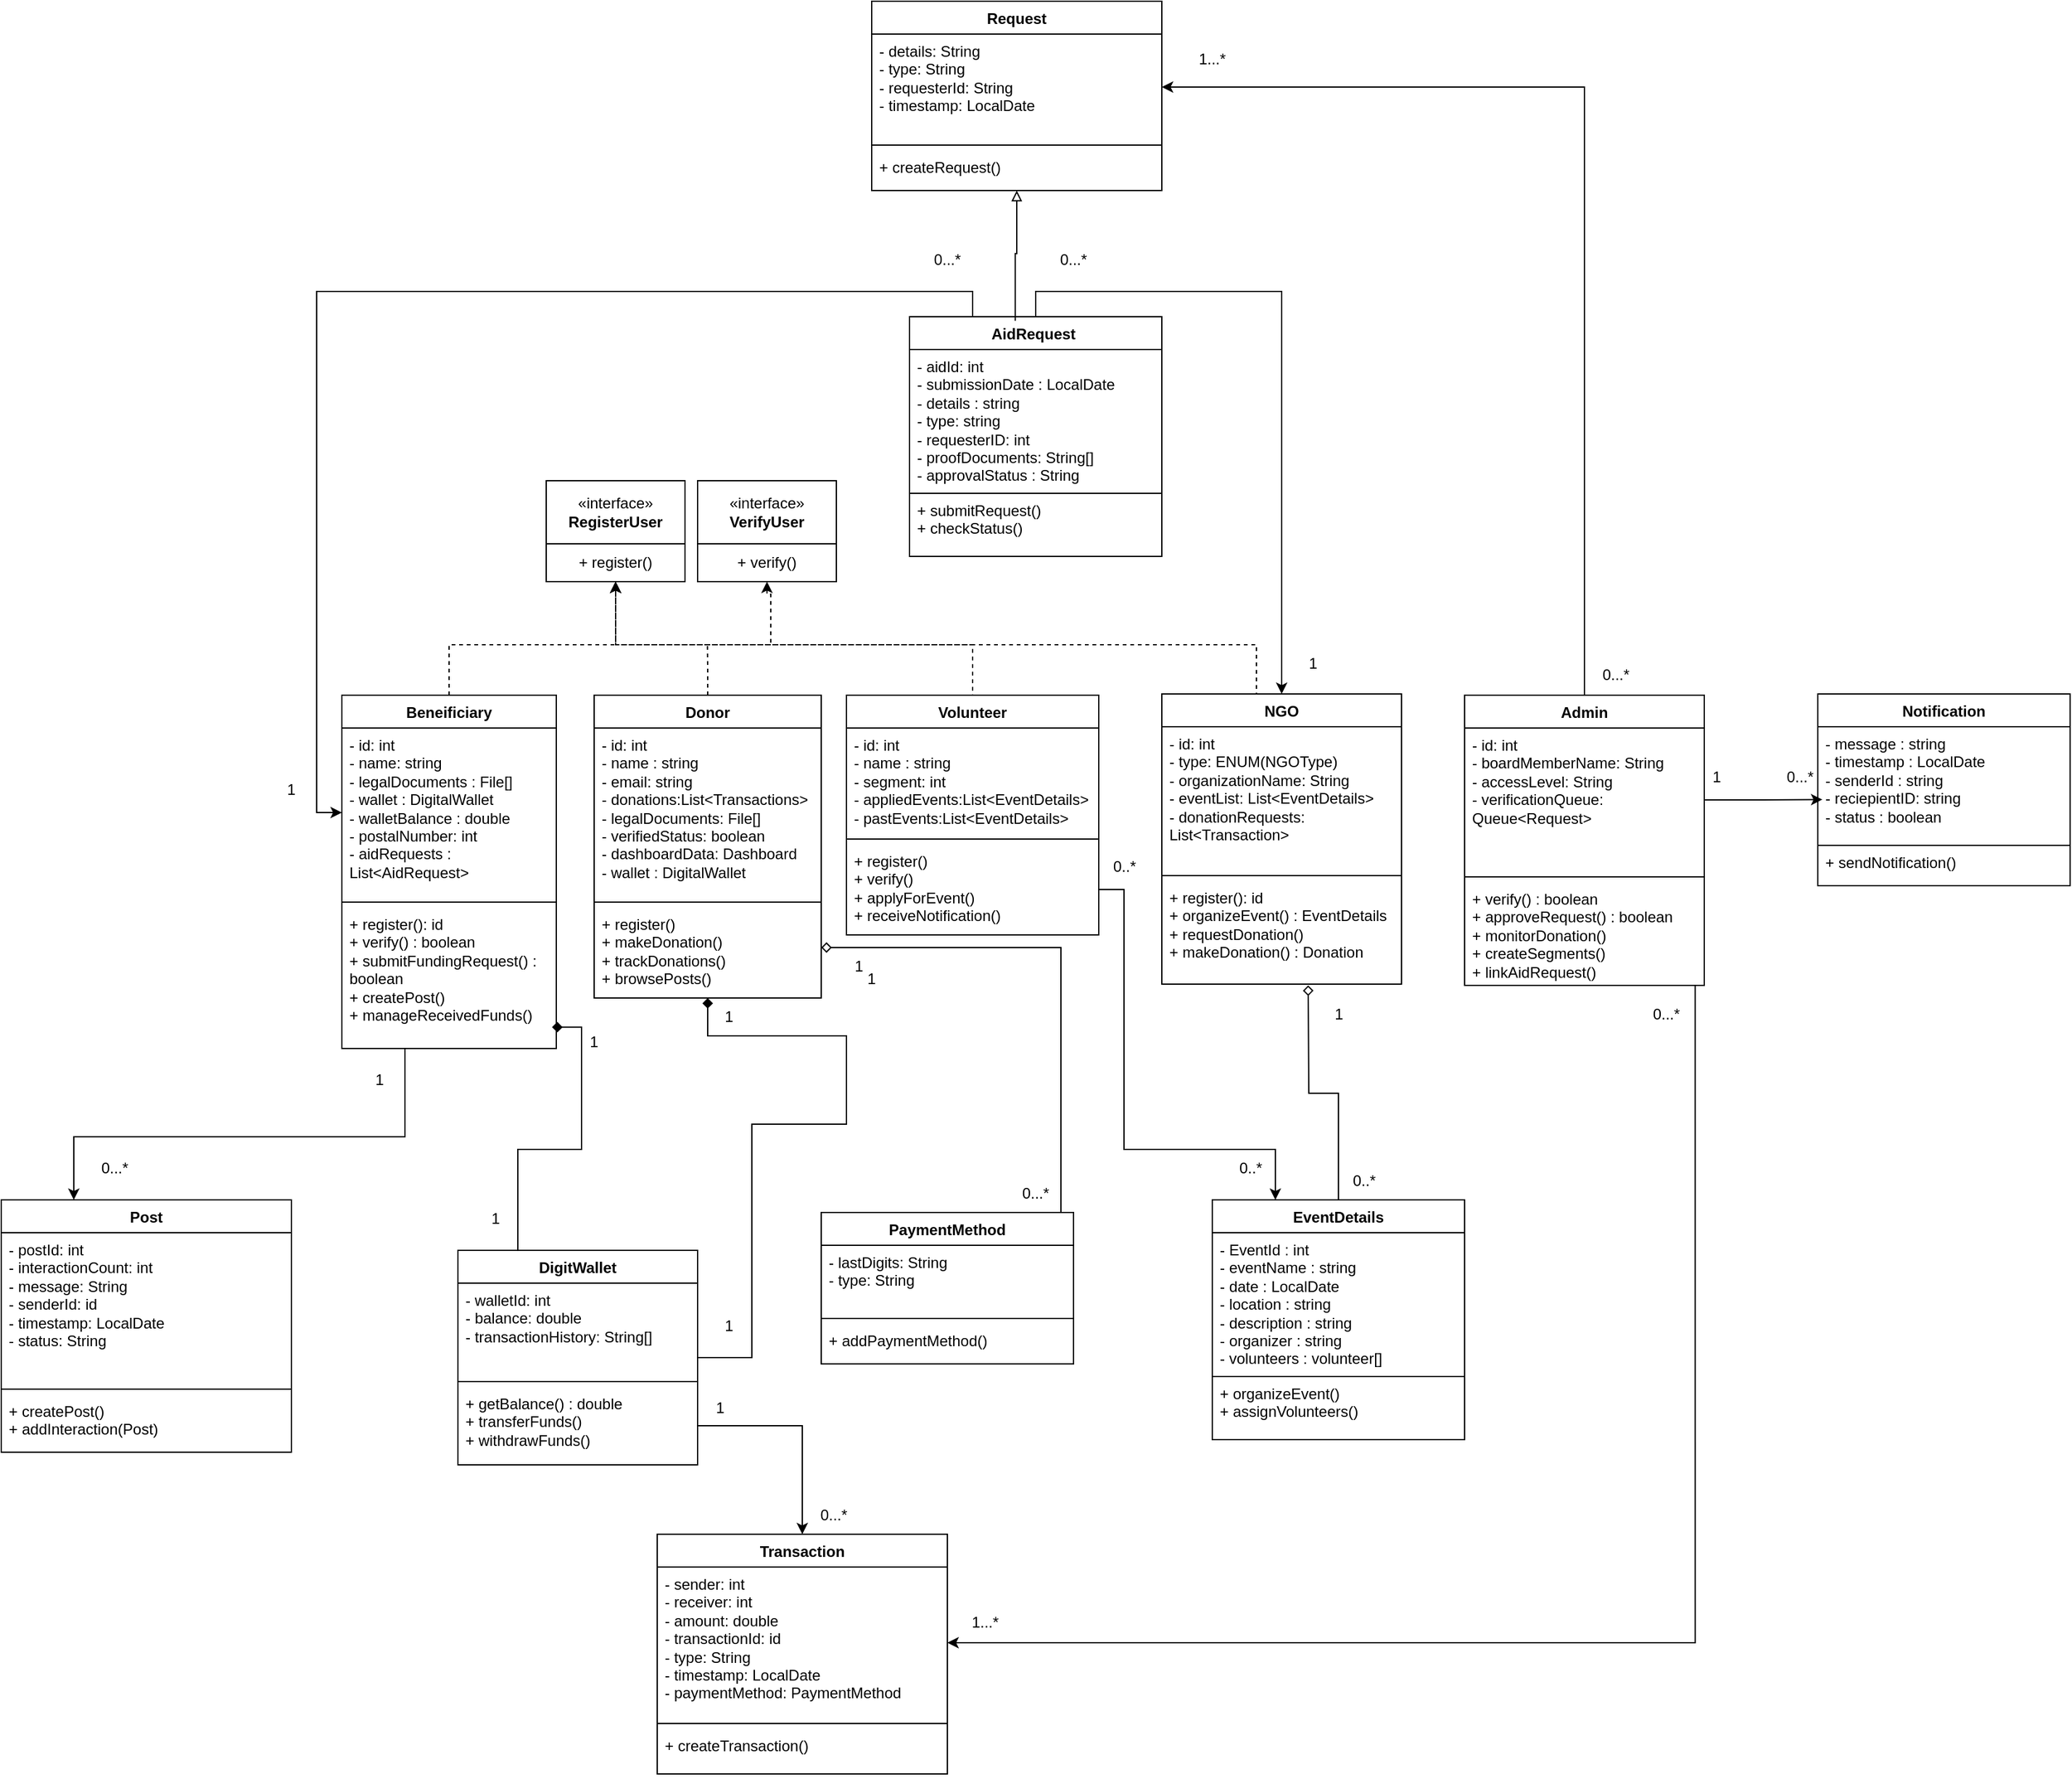<mxfile version="25.0.3">
  <diagram id="C5RBs43oDa-KdzZeNtuy" name="Page-1">
    <mxGraphModel grid="1" page="1" gridSize="10" guides="1" tooltips="1" connect="1" arrows="1" fold="1" pageScale="1" pageWidth="827" pageHeight="1169" math="0" shadow="0">
      <root>
        <mxCell id="WIyWlLk6GJQsqaUBKTNV-0" />
        <mxCell id="WIyWlLk6GJQsqaUBKTNV-1" parent="WIyWlLk6GJQsqaUBKTNV-0" />
        <mxCell id="TXzFNAjGXy4eAK1LO57z-38" style="edgeStyle=orthogonalEdgeStyle;rounded=0;orthogonalLoop=1;jettySize=auto;html=1;exitX=0.5;exitY=0;exitDx=0;exitDy=0;dashed=1;endArrow=none;endFill=0;" edge="1" parent="WIyWlLk6GJQsqaUBKTNV-1" source="TXzFNAjGXy4eAK1LO57z-0">
          <mxGeometry relative="1" as="geometry">
            <mxPoint x="-400.222" y="-120.0" as="targetPoint" />
          </mxGeometry>
        </mxCell>
        <mxCell id="TXzFNAjGXy4eAK1LO57z-47" style="edgeStyle=orthogonalEdgeStyle;rounded=0;orthogonalLoop=1;jettySize=auto;html=1;endArrow=none;endFill=0;strokeWidth=1;startArrow=diamond;startFill=0;entryX=0.5;entryY=0;entryDx=0;entryDy=0;" edge="1" parent="WIyWlLk6GJQsqaUBKTNV-1" source="TXzFNAjGXy4eAK1LO57z-0" target="WiIJr67N6-ifoBj_cSNw-29">
          <mxGeometry relative="1" as="geometry">
            <Array as="points">
              <mxPoint x="-120" y="120" />
              <mxPoint x="-120" y="330" />
            </Array>
          </mxGeometry>
        </mxCell>
        <mxCell id="TXzFNAjGXy4eAK1LO57z-0" value="Donor" style="swimlane;fontStyle=1;align=center;verticalAlign=top;childLayout=stackLayout;horizontal=1;startSize=26;horizontalStack=0;resizeParent=1;resizeParentMax=0;resizeLast=0;collapsible=1;marginBottom=0;whiteSpace=wrap;html=1;" vertex="1" parent="WIyWlLk6GJQsqaUBKTNV-1">
          <mxGeometry x="-490" y="-80" width="180" height="240" as="geometry">
            <mxRectangle x="40" y="120" width="70" height="30" as="alternateBounds" />
          </mxGeometry>
        </mxCell>
        <mxCell id="TXzFNAjGXy4eAK1LO57z-1" value="- id: int&amp;nbsp;&lt;div&gt;- name : string&lt;/div&gt;&lt;div&gt;- email: string&amp;nbsp;&lt;/div&gt;&lt;div&gt;- donations:List&amp;lt;Transactions&amp;gt;&lt;/div&gt;&lt;div&gt;- legalDocuments: File[]&lt;/div&gt;&lt;div&gt;- verifiedStatus: boolean&lt;/div&gt;&lt;div&gt;- dashboardData: Dashboard&lt;/div&gt;&lt;div&gt;- wallet : DigitalWallet&lt;/div&gt;&lt;div&gt;&lt;div&gt;&lt;br&gt;&lt;/div&gt;&lt;/div&gt;" style="text;strokeColor=none;fillColor=none;align=left;verticalAlign=top;spacingLeft=4;spacingRight=4;overflow=hidden;rotatable=0;points=[[0,0.5],[1,0.5]];portConstraint=eastwest;whiteSpace=wrap;html=1;" vertex="1" parent="TXzFNAjGXy4eAK1LO57z-0">
          <mxGeometry y="26" width="180" height="134" as="geometry" />
        </mxCell>
        <mxCell id="TXzFNAjGXy4eAK1LO57z-2" value="" style="line;strokeWidth=1;fillColor=none;align=left;verticalAlign=middle;spacingTop=-1;spacingLeft=3;spacingRight=3;rotatable=0;labelPosition=right;points=[];portConstraint=eastwest;strokeColor=inherit;" vertex="1" parent="TXzFNAjGXy4eAK1LO57z-0">
          <mxGeometry y="160" width="180" height="8" as="geometry" />
        </mxCell>
        <mxCell id="TXzFNAjGXy4eAK1LO57z-3" value="+ register()&lt;div&gt;+ makeDonation()&amp;nbsp;&amp;nbsp;&lt;/div&gt;&lt;div&gt;+ trackDonations()&lt;/div&gt;&lt;div&gt;+ browsePosts()&lt;/div&gt;" style="text;strokeColor=none;fillColor=none;align=left;verticalAlign=top;spacingLeft=4;spacingRight=4;overflow=hidden;rotatable=0;points=[[0,0.5],[1,0.5]];portConstraint=eastwest;whiteSpace=wrap;html=1;" vertex="1" parent="TXzFNAjGXy4eAK1LO57z-0">
          <mxGeometry y="168" width="180" height="72" as="geometry" />
        </mxCell>
        <mxCell id="TXzFNAjGXy4eAK1LO57z-29" style="edgeStyle=orthogonalEdgeStyle;rounded=0;orthogonalLoop=1;jettySize=auto;html=1;entryX=0.5;entryY=0;entryDx=0;entryDy=0;startArrow=classic;startFill=1;endArrow=none;endFill=0;" edge="1" parent="WIyWlLk6GJQsqaUBKTNV-1" source="WiIJr67N6-ifoBj_cSNw-4" target="TXzFNAjGXy4eAK1LO57z-12">
          <mxGeometry relative="1" as="geometry">
            <Array as="points" />
          </mxGeometry>
        </mxCell>
        <mxCell id="TXzFNAjGXy4eAK1LO57z-39" style="edgeStyle=orthogonalEdgeStyle;rounded=0;orthogonalLoop=1;jettySize=auto;html=1;exitX=0.5;exitY=0;exitDx=0;exitDy=0;entryX=0.5;entryY=1;entryDx=0;entryDy=0;dashed=1;" edge="1" parent="WIyWlLk6GJQsqaUBKTNV-1" source="WiIJr67N6-ifoBj_cSNw-0" target="TXzFNAjGXy4eAK1LO57z-20">
          <mxGeometry relative="1" as="geometry">
            <Array as="points">
              <mxPoint x="-605" y="-120" />
              <mxPoint x="-473" y="-120" />
            </Array>
          </mxGeometry>
        </mxCell>
        <mxCell id="TXzFNAjGXy4eAK1LO57z-46" style="edgeStyle=orthogonalEdgeStyle;rounded=0;orthogonalLoop=1;jettySize=auto;html=1;entryX=0.25;entryY=0;entryDx=0;entryDy=0;" edge="1" parent="WIyWlLk6GJQsqaUBKTNV-1" source="WiIJr67N6-ifoBj_cSNw-0" target="WiIJr67N6-ifoBj_cSNw-25">
          <mxGeometry relative="1" as="geometry">
            <Array as="points">
              <mxPoint x="-640" y="270" />
              <mxPoint x="-902" y="270" />
            </Array>
          </mxGeometry>
        </mxCell>
        <mxCell id="WiIJr67N6-ifoBj_cSNw-0" value="Beneificiary" style="swimlane;fontStyle=1;align=center;verticalAlign=top;childLayout=stackLayout;horizontal=1;startSize=26;horizontalStack=0;resizeParent=1;resizeParentMax=0;resizeLast=0;collapsible=1;marginBottom=0;whiteSpace=wrap;html=1;" vertex="1" parent="WIyWlLk6GJQsqaUBKTNV-1">
          <mxGeometry x="-690" y="-80" width="170" height="280" as="geometry" />
        </mxCell>
        <mxCell id="WiIJr67N6-ifoBj_cSNw-1" value="- id: int&lt;div&gt;- name: string&lt;/div&gt;&lt;div&gt;- legalDocuments : File[]&lt;/div&gt;&lt;div&gt;- wallet : DigitalWallet&lt;/div&gt;&lt;div&gt;- walletBalance : double&lt;/div&gt;&lt;div&gt;- postalNumber: int&lt;/div&gt;&lt;div&gt;- aidRequests : List&amp;lt;AidRequest&amp;gt;&lt;br&gt;&lt;div&gt;&lt;br&gt;&lt;/div&gt;&lt;/div&gt;" style="text;strokeColor=none;fillColor=none;align=left;verticalAlign=top;spacingLeft=4;spacingRight=4;overflow=hidden;rotatable=0;points=[[0,0.5],[1,0.5]];portConstraint=eastwest;whiteSpace=wrap;html=1;" vertex="1" parent="WiIJr67N6-ifoBj_cSNw-0">
          <mxGeometry y="26" width="170" height="134" as="geometry" />
        </mxCell>
        <mxCell id="WiIJr67N6-ifoBj_cSNw-2" value="" style="line;strokeWidth=1;fillColor=none;align=left;verticalAlign=middle;spacingTop=-1;spacingLeft=3;spacingRight=3;rotatable=0;labelPosition=right;points=[];portConstraint=eastwest;strokeColor=inherit;" vertex="1" parent="WiIJr67N6-ifoBj_cSNw-0">
          <mxGeometry y="160" width="170" height="8" as="geometry" />
        </mxCell>
        <mxCell id="WiIJr67N6-ifoBj_cSNw-3" value="+ register(): id&lt;div&gt;+ verify() : boolean&lt;/div&gt;&lt;div&gt;+ submitFundingRequest() : boolean&amp;nbsp;&lt;/div&gt;&lt;div&gt;+ createPost()&amp;nbsp;&lt;/div&gt;&lt;div&gt;+ manageReceivedFunds()&lt;/div&gt;" style="text;strokeColor=none;fillColor=none;align=left;verticalAlign=top;spacingLeft=4;spacingRight=4;overflow=hidden;rotatable=0;points=[[0,0.5],[1,0.5]];portConstraint=eastwest;whiteSpace=wrap;html=1;" vertex="1" parent="WiIJr67N6-ifoBj_cSNw-0">
          <mxGeometry y="168" width="170" height="112" as="geometry" />
        </mxCell>
        <mxCell id="TXzFNAjGXy4eAK1LO57z-4" value="Volunteer" style="swimlane;fontStyle=1;align=center;verticalAlign=top;childLayout=stackLayout;horizontal=1;startSize=26;horizontalStack=0;resizeParent=1;resizeParentMax=0;resizeLast=0;collapsible=1;marginBottom=0;whiteSpace=wrap;html=1;" vertex="1" parent="WIyWlLk6GJQsqaUBKTNV-1">
          <mxGeometry x="-290" y="-80" width="200" height="190" as="geometry">
            <mxRectangle x="40" y="120" width="70" height="30" as="alternateBounds" />
          </mxGeometry>
        </mxCell>
        <mxCell id="TXzFNAjGXy4eAK1LO57z-5" value="- id: int&amp;nbsp;&lt;div&gt;- name : string&lt;/div&gt;&lt;div&gt;- segment: int&amp;nbsp;&lt;/div&gt;&lt;div&gt;- appliedEvents:List&amp;lt;EventDetails&amp;gt;&lt;/div&gt;&lt;div&gt;- past&lt;span style=&quot;background-color: initial;&quot;&gt;Events:List&amp;lt;EventDetails&amp;gt;&lt;/span&gt;&lt;/div&gt;&lt;div&gt;&lt;br&gt;&lt;/div&gt;&lt;div&gt;&lt;div&gt;&lt;br&gt;&lt;/div&gt;&lt;/div&gt;" style="text;strokeColor=none;fillColor=none;align=left;verticalAlign=top;spacingLeft=4;spacingRight=4;overflow=hidden;rotatable=0;points=[[0,0.5],[1,0.5]];portConstraint=eastwest;whiteSpace=wrap;html=1;" vertex="1" parent="TXzFNAjGXy4eAK1LO57z-4">
          <mxGeometry y="26" width="200" height="84" as="geometry" />
        </mxCell>
        <mxCell id="TXzFNAjGXy4eAK1LO57z-6" value="" style="line;strokeWidth=1;fillColor=none;align=left;verticalAlign=middle;spacingTop=-1;spacingLeft=3;spacingRight=3;rotatable=0;labelPosition=right;points=[];portConstraint=eastwest;strokeColor=inherit;" vertex="1" parent="TXzFNAjGXy4eAK1LO57z-4">
          <mxGeometry y="110" width="200" height="8" as="geometry" />
        </mxCell>
        <mxCell id="TXzFNAjGXy4eAK1LO57z-7" value="+ register()&amp;nbsp;&lt;div&gt;+ verify()&amp;nbsp;&lt;/div&gt;&lt;div&gt;+ applyForEvent()&amp;nbsp;&lt;/div&gt;&lt;div&gt;+ receiveNotification()&lt;br&gt;&lt;/div&gt;" style="text;strokeColor=none;fillColor=none;align=left;verticalAlign=top;spacingLeft=4;spacingRight=4;overflow=hidden;rotatable=0;points=[[0,0.5],[1,0.5]];portConstraint=eastwest;whiteSpace=wrap;html=1;" vertex="1" parent="TXzFNAjGXy4eAK1LO57z-4">
          <mxGeometry y="118" width="200" height="72" as="geometry" />
        </mxCell>
        <mxCell id="WiIJr67N6-ifoBj_cSNw-8" value="Admin" style="swimlane;fontStyle=1;align=center;verticalAlign=top;childLayout=stackLayout;horizontal=1;startSize=26;horizontalStack=0;resizeParent=1;resizeParentMax=0;resizeLast=0;collapsible=1;marginBottom=0;whiteSpace=wrap;html=1;" vertex="1" parent="WIyWlLk6GJQsqaUBKTNV-1">
          <mxGeometry x="200" y="-80" width="190" height="230" as="geometry" />
        </mxCell>
        <mxCell id="WiIJr67N6-ifoBj_cSNw-9" value="- id: int&lt;div&gt;- boardMemberName: String&lt;/div&gt;&lt;div&gt;- accessLevel: String&lt;/div&gt;&lt;div&gt;- verificationQueue: Queue&amp;lt;Request&amp;gt;&lt;/div&gt;&lt;div&gt;&lt;div&gt;&lt;br&gt;&lt;/div&gt;&lt;/div&gt;" style="text;strokeColor=none;fillColor=none;align=left;verticalAlign=top;spacingLeft=4;spacingRight=4;overflow=hidden;rotatable=0;points=[[0,0.5],[1,0.5]];portConstraint=eastwest;whiteSpace=wrap;html=1;" vertex="1" parent="WiIJr67N6-ifoBj_cSNw-8">
          <mxGeometry y="26" width="190" height="114" as="geometry" />
        </mxCell>
        <mxCell id="WiIJr67N6-ifoBj_cSNw-10" value="" style="line;strokeWidth=1;fillColor=none;align=left;verticalAlign=middle;spacingTop=-1;spacingLeft=3;spacingRight=3;rotatable=0;labelPosition=right;points=[];portConstraint=eastwest;strokeColor=inherit;" vertex="1" parent="WiIJr67N6-ifoBj_cSNw-8">
          <mxGeometry y="140" width="190" height="8" as="geometry" />
        </mxCell>
        <mxCell id="WiIJr67N6-ifoBj_cSNw-11" value="+ verify() : boolean&lt;div&gt;+ approveRequest() : boolean&lt;/div&gt;&lt;div&gt;+ monitorDonation()&lt;/div&gt;&lt;div&gt;+ createSegments()&lt;/div&gt;&lt;div&gt;+ linkAidRequest()&lt;/div&gt;" style="text;strokeColor=none;fillColor=none;align=left;verticalAlign=top;spacingLeft=4;spacingRight=4;overflow=hidden;rotatable=0;points=[[0,0.5],[1,0.5]];portConstraint=eastwest;whiteSpace=wrap;html=1;" vertex="1" parent="WiIJr67N6-ifoBj_cSNw-8">
          <mxGeometry y="148" width="190" height="82" as="geometry" />
        </mxCell>
        <mxCell id="TXzFNAjGXy4eAK1LO57z-8" value="EventDetails" style="swimlane;fontStyle=1;align=center;verticalAlign=top;childLayout=stackLayout;horizontal=1;startSize=26;horizontalStack=0;resizeParent=1;resizeParentMax=0;resizeLast=0;collapsible=1;marginBottom=0;whiteSpace=wrap;html=1;" vertex="1" parent="WIyWlLk6GJQsqaUBKTNV-1">
          <mxGeometry y="320" width="200" height="190" as="geometry">
            <mxRectangle x="40" y="120" width="70" height="30" as="alternateBounds" />
          </mxGeometry>
        </mxCell>
        <mxCell id="TXzFNAjGXy4eAK1LO57z-9" value="- EventId : int&lt;div&gt;- eventName : string&lt;/div&gt;&lt;div&gt;- date : LocalDate&lt;/div&gt;&lt;div&gt;- location : string&lt;/div&gt;&lt;div&gt;- description : string&lt;/div&gt;&lt;div&gt;- organizer : string&lt;/div&gt;&lt;div&gt;- volunteers : volunteer[]&lt;br&gt;&lt;div&gt;&lt;br&gt;&lt;/div&gt;&lt;div&gt;&lt;div&gt;&lt;br&gt;&lt;/div&gt;&lt;/div&gt;&lt;/div&gt;" style="text;strokeColor=none;fillColor=none;align=left;verticalAlign=top;spacingLeft=4;spacingRight=4;overflow=hidden;rotatable=0;points=[[0,0.5],[1,0.5]];portConstraint=eastwest;whiteSpace=wrap;html=1;" vertex="1" parent="TXzFNAjGXy4eAK1LO57z-8">
          <mxGeometry y="26" width="200" height="114" as="geometry" />
        </mxCell>
        <mxCell id="TXzFNAjGXy4eAK1LO57z-17" value="+ organizeEvent()&lt;div&gt;+ assignVolunteers()&lt;br&gt;&lt;div&gt;&lt;br&gt;&lt;/div&gt;&lt;/div&gt;" style="text;strokeColor=#000000;fillColor=none;align=left;verticalAlign=top;spacingLeft=4;spacingRight=4;overflow=hidden;rotatable=0;points=[[0,0.5],[1,0.5]];portConstraint=eastwest;whiteSpace=wrap;html=1;" vertex="1" parent="TXzFNAjGXy4eAK1LO57z-8">
          <mxGeometry y="140" width="200" height="50" as="geometry" />
        </mxCell>
        <mxCell id="TXzFNAjGXy4eAK1LO57z-26" value="" style="edgeStyle=orthogonalEdgeStyle;rounded=0;orthogonalLoop=1;jettySize=auto;html=1;endArrow=diamond;endFill=1;strokeWidth=1;" edge="1" parent="WIyWlLk6GJQsqaUBKTNV-1" source="WiIJr67N6-ifoBj_cSNw-12" target="TXzFNAjGXy4eAK1LO57z-3">
          <mxGeometry relative="1" as="geometry">
            <Array as="points">
              <mxPoint x="-365" y="260" />
              <mxPoint x="-290" y="260" />
              <mxPoint x="-290" y="190" />
              <mxPoint x="-400" y="190" />
            </Array>
          </mxGeometry>
        </mxCell>
        <mxCell id="WiIJr67N6-ifoBj_cSNw-12" value="DigitWallet" style="swimlane;fontStyle=1;align=center;verticalAlign=top;childLayout=stackLayout;horizontal=1;startSize=26;horizontalStack=0;resizeParent=1;resizeParentMax=0;resizeLast=0;collapsible=1;marginBottom=0;whiteSpace=wrap;html=1;" vertex="1" parent="WIyWlLk6GJQsqaUBKTNV-1">
          <mxGeometry x="-598" y="360" width="190" height="170" as="geometry" />
        </mxCell>
        <mxCell id="WiIJr67N6-ifoBj_cSNw-13" value="- walletId: int&lt;div&gt;- balance: double&lt;/div&gt;&lt;div&gt;- transactionHistory: String[]&lt;/div&gt;&lt;div&gt;&lt;br&gt;&lt;/div&gt;&lt;div&gt;&lt;div&gt;&lt;br&gt;&lt;/div&gt;&lt;/div&gt;" style="text;strokeColor=none;fillColor=none;align=left;verticalAlign=top;spacingLeft=4;spacingRight=4;overflow=hidden;rotatable=0;points=[[0,0.5],[1,0.5]];portConstraint=eastwest;whiteSpace=wrap;html=1;" vertex="1" parent="WiIJr67N6-ifoBj_cSNw-12">
          <mxGeometry y="26" width="190" height="74" as="geometry" />
        </mxCell>
        <mxCell id="WiIJr67N6-ifoBj_cSNw-14" value="" style="line;strokeWidth=1;fillColor=none;align=left;verticalAlign=middle;spacingTop=-1;spacingLeft=3;spacingRight=3;rotatable=0;labelPosition=right;points=[];portConstraint=eastwest;strokeColor=inherit;" vertex="1" parent="WiIJr67N6-ifoBj_cSNw-12">
          <mxGeometry y="100" width="190" height="8" as="geometry" />
        </mxCell>
        <mxCell id="WiIJr67N6-ifoBj_cSNw-15" value="+ getBalance() : double&lt;div&gt;+ transferFunds()&lt;/div&gt;&lt;div&gt;+ withdrawFunds()&lt;/div&gt;" style="text;strokeColor=none;fillColor=none;align=left;verticalAlign=top;spacingLeft=4;spacingRight=4;overflow=hidden;rotatable=0;points=[[0,0.5],[1,0.5]];portConstraint=eastwest;whiteSpace=wrap;html=1;" vertex="1" parent="WiIJr67N6-ifoBj_cSNw-12">
          <mxGeometry y="108" width="190" height="62" as="geometry" />
        </mxCell>
        <mxCell id="WiIJr67N6-ifoBj_cSNw-16" value="Transaction" style="swimlane;fontStyle=1;align=center;verticalAlign=top;childLayout=stackLayout;horizontal=1;startSize=26;horizontalStack=0;resizeParent=1;resizeParentMax=0;resizeLast=0;collapsible=1;marginBottom=0;whiteSpace=wrap;html=1;" vertex="1" parent="WIyWlLk6GJQsqaUBKTNV-1">
          <mxGeometry x="-440" y="585" width="230" height="190" as="geometry" />
        </mxCell>
        <mxCell id="WiIJr67N6-ifoBj_cSNw-17" value="- sender: int&lt;div&gt;- receiver: int&lt;/div&gt;&lt;div&gt;- amount: double&lt;/div&gt;&lt;div&gt;- transactionId: id&lt;/div&gt;&lt;div&gt;- type: String&lt;/div&gt;&lt;div&gt;- timestamp: LocalDate&lt;/div&gt;&lt;div&gt;- paymentMethod: PaymentMethod&lt;/div&gt;&lt;div&gt;&lt;br&gt;&lt;/div&gt;&lt;div&gt;&lt;div&gt;&lt;br&gt;&lt;/div&gt;&lt;/div&gt;" style="text;strokeColor=none;fillColor=none;align=left;verticalAlign=top;spacingLeft=4;spacingRight=4;overflow=hidden;rotatable=0;points=[[0,0.5],[1,0.5]];portConstraint=eastwest;whiteSpace=wrap;html=1;" vertex="1" parent="WiIJr67N6-ifoBj_cSNw-16">
          <mxGeometry y="26" width="230" height="120" as="geometry" />
        </mxCell>
        <mxCell id="WiIJr67N6-ifoBj_cSNw-18" value="" style="line;strokeWidth=1;fillColor=none;align=left;verticalAlign=middle;spacingTop=-1;spacingLeft=3;spacingRight=3;rotatable=0;labelPosition=right;points=[];portConstraint=eastwest;strokeColor=inherit;" vertex="1" parent="WiIJr67N6-ifoBj_cSNw-16">
          <mxGeometry y="146" width="230" height="8" as="geometry" />
        </mxCell>
        <mxCell id="WiIJr67N6-ifoBj_cSNw-19" value="+ createTransaction()" style="text;strokeColor=none;fillColor=none;align=left;verticalAlign=top;spacingLeft=4;spacingRight=4;overflow=hidden;rotatable=0;points=[[0,0.5],[1,0.5]];portConstraint=eastwest;whiteSpace=wrap;html=1;" vertex="1" parent="WiIJr67N6-ifoBj_cSNw-16">
          <mxGeometry y="154" width="230" height="36" as="geometry" />
        </mxCell>
        <mxCell id="WiIJr67N6-ifoBj_cSNw-20" value="Request" style="swimlane;fontStyle=1;align=center;verticalAlign=top;childLayout=stackLayout;horizontal=1;startSize=26;horizontalStack=0;resizeParent=1;resizeParentMax=0;resizeLast=0;collapsible=1;marginBottom=0;whiteSpace=wrap;html=1;" vertex="1" parent="WIyWlLk6GJQsqaUBKTNV-1">
          <mxGeometry x="-270" y="-630" width="230" height="150" as="geometry" />
        </mxCell>
        <mxCell id="WiIJr67N6-ifoBj_cSNw-21" value="&lt;div&gt;- details: String&lt;/div&gt;&lt;div&gt;- type: String&lt;/div&gt;&lt;div&gt;- requesterId: String&lt;/div&gt;&lt;div&gt;- timestamp: LocalDate&lt;/div&gt;&lt;div&gt;&lt;br&gt;&lt;/div&gt;&lt;div&gt;&lt;div&gt;&lt;br&gt;&lt;/div&gt;&lt;/div&gt;" style="text;strokeColor=none;fillColor=none;align=left;verticalAlign=top;spacingLeft=4;spacingRight=4;overflow=hidden;rotatable=0;points=[[0,0.5],[1,0.5]];portConstraint=eastwest;whiteSpace=wrap;html=1;" vertex="1" parent="WiIJr67N6-ifoBj_cSNw-20">
          <mxGeometry y="26" width="230" height="84" as="geometry" />
        </mxCell>
        <mxCell id="WiIJr67N6-ifoBj_cSNw-22" value="" style="line;strokeWidth=1;fillColor=none;align=left;verticalAlign=middle;spacingTop=-1;spacingLeft=3;spacingRight=3;rotatable=0;labelPosition=right;points=[];portConstraint=eastwest;strokeColor=inherit;" vertex="1" parent="WiIJr67N6-ifoBj_cSNw-20">
          <mxGeometry y="110" width="230" height="8" as="geometry" />
        </mxCell>
        <mxCell id="WiIJr67N6-ifoBj_cSNw-23" value="+ createRequest()" style="text;strokeColor=none;fillColor=none;align=left;verticalAlign=top;spacingLeft=4;spacingRight=4;overflow=hidden;rotatable=0;points=[[0,0.5],[1,0.5]];portConstraint=eastwest;whiteSpace=wrap;html=1;" vertex="1" parent="WiIJr67N6-ifoBj_cSNw-20">
          <mxGeometry y="118" width="230" height="32" as="geometry" />
        </mxCell>
        <mxCell id="WiIJr67N6-ifoBj_cSNw-25" value="Post" style="swimlane;fontStyle=1;align=center;verticalAlign=top;childLayout=stackLayout;horizontal=1;startSize=26;horizontalStack=0;resizeParent=1;resizeParentMax=0;resizeLast=0;collapsible=1;marginBottom=0;whiteSpace=wrap;html=1;" vertex="1" parent="WIyWlLk6GJQsqaUBKTNV-1">
          <mxGeometry x="-960" y="320" width="230" height="200" as="geometry" />
        </mxCell>
        <mxCell id="WiIJr67N6-ifoBj_cSNw-26" value="- postId: int&lt;div&gt;- interactionCount: int&lt;/div&gt;&lt;div&gt;- message: String&lt;/div&gt;&lt;div&gt;- senderId: id&lt;/div&gt;&lt;div&gt;- timestamp: LocalDate&lt;/div&gt;&lt;div&gt;- status: String&lt;/div&gt;&lt;div&gt;&lt;br&gt;&lt;/div&gt;&lt;div&gt;&lt;div&gt;&lt;br&gt;&lt;/div&gt;&lt;/div&gt;" style="text;strokeColor=none;fillColor=none;align=left;verticalAlign=top;spacingLeft=4;spacingRight=4;overflow=hidden;rotatable=0;points=[[0,0.5],[1,0.5]];portConstraint=eastwest;whiteSpace=wrap;html=1;" vertex="1" parent="WiIJr67N6-ifoBj_cSNw-25">
          <mxGeometry y="26" width="230" height="120" as="geometry" />
        </mxCell>
        <mxCell id="WiIJr67N6-ifoBj_cSNw-27" value="" style="line;strokeWidth=1;fillColor=none;align=left;verticalAlign=middle;spacingTop=-1;spacingLeft=3;spacingRight=3;rotatable=0;labelPosition=right;points=[];portConstraint=eastwest;strokeColor=inherit;" vertex="1" parent="WiIJr67N6-ifoBj_cSNw-25">
          <mxGeometry y="146" width="230" height="8" as="geometry" />
        </mxCell>
        <mxCell id="WiIJr67N6-ifoBj_cSNw-28" value="+ createPost()&lt;div&gt;+ addInteraction(Post)&lt;/div&gt;" style="text;strokeColor=none;fillColor=none;align=left;verticalAlign=top;spacingLeft=4;spacingRight=4;overflow=hidden;rotatable=0;points=[[0,0.5],[1,0.5]];portConstraint=eastwest;whiteSpace=wrap;html=1;" vertex="1" parent="WiIJr67N6-ifoBj_cSNw-25">
          <mxGeometry y="154" width="230" height="46" as="geometry" />
        </mxCell>
        <mxCell id="TXzFNAjGXy4eAK1LO57z-14" value="Notification" style="swimlane;fontStyle=1;align=center;verticalAlign=top;childLayout=stackLayout;horizontal=1;startSize=26;horizontalStack=0;resizeParent=1;resizeParentMax=0;resizeLast=0;collapsible=1;marginBottom=0;whiteSpace=wrap;html=1;" vertex="1" parent="WIyWlLk6GJQsqaUBKTNV-1">
          <mxGeometry x="480" y="-81" width="200" height="152" as="geometry">
            <mxRectangle x="40" y="120" width="70" height="30" as="alternateBounds" />
          </mxGeometry>
        </mxCell>
        <mxCell id="TXzFNAjGXy4eAK1LO57z-15" value="&lt;div&gt;&lt;div&gt;&lt;div&gt;- message : string&lt;/div&gt;&lt;/div&gt;&lt;/div&gt;&lt;div&gt;- timestamp : LocalDate&lt;/div&gt;&lt;div&gt;- senderId : string&lt;/div&gt;&lt;div&gt;- reciepientID: string&lt;/div&gt;&lt;div&gt;- status : boolean&amp;nbsp;&lt;/div&gt;" style="text;strokeColor=none;fillColor=none;align=left;verticalAlign=top;spacingLeft=4;spacingRight=4;overflow=hidden;rotatable=0;points=[[0,0.5],[1,0.5]];portConstraint=eastwest;whiteSpace=wrap;html=1;" vertex="1" parent="TXzFNAjGXy4eAK1LO57z-14">
          <mxGeometry y="26" width="200" height="94" as="geometry" />
        </mxCell>
        <mxCell id="TXzFNAjGXy4eAK1LO57z-16" value="+ sendNotification()&lt;div&gt;&lt;br&gt;&lt;/div&gt;" style="text;strokeColor=#000000;fillColor=none;align=left;verticalAlign=top;spacingLeft=4;spacingRight=4;overflow=hidden;rotatable=0;points=[[0,0.5],[1,0.5]];portConstraint=eastwest;whiteSpace=wrap;html=1;" vertex="1" parent="TXzFNAjGXy4eAK1LO57z-14">
          <mxGeometry y="120" width="200" height="32" as="geometry" />
        </mxCell>
        <mxCell id="WiIJr67N6-ifoBj_cSNw-29" value="PaymentMethod" style="swimlane;fontStyle=1;align=center;verticalAlign=top;childLayout=stackLayout;horizontal=1;startSize=26;horizontalStack=0;resizeParent=1;resizeParentMax=0;resizeLast=0;collapsible=1;marginBottom=0;whiteSpace=wrap;html=1;" vertex="1" parent="WIyWlLk6GJQsqaUBKTNV-1">
          <mxGeometry x="-310" y="330" width="200" height="120" as="geometry" />
        </mxCell>
        <mxCell id="WiIJr67N6-ifoBj_cSNw-30" value="&lt;div&gt;- lastDigits: String&lt;/div&gt;&lt;div&gt;- type: String&lt;/div&gt;&lt;div&gt;&lt;br&gt;&lt;/div&gt;&lt;div&gt;&lt;div&gt;&lt;br&gt;&lt;/div&gt;&lt;/div&gt;" style="text;strokeColor=none;fillColor=none;align=left;verticalAlign=top;spacingLeft=4;spacingRight=4;overflow=hidden;rotatable=0;points=[[0,0.5],[1,0.5]];portConstraint=eastwest;whiteSpace=wrap;html=1;" vertex="1" parent="WiIJr67N6-ifoBj_cSNw-29">
          <mxGeometry y="26" width="200" height="54" as="geometry" />
        </mxCell>
        <mxCell id="WiIJr67N6-ifoBj_cSNw-31" value="" style="line;strokeWidth=1;fillColor=none;align=left;verticalAlign=middle;spacingTop=-1;spacingLeft=3;spacingRight=3;rotatable=0;labelPosition=right;points=[];portConstraint=eastwest;strokeColor=inherit;" vertex="1" parent="WiIJr67N6-ifoBj_cSNw-29">
          <mxGeometry y="80" width="200" height="8" as="geometry" />
        </mxCell>
        <mxCell id="WiIJr67N6-ifoBj_cSNw-32" value="+ addPaymentMethod()" style="text;strokeColor=none;fillColor=none;align=left;verticalAlign=top;spacingLeft=4;spacingRight=4;overflow=hidden;rotatable=0;points=[[0,0.5],[1,0.5]];portConstraint=eastwest;whiteSpace=wrap;html=1;" vertex="1" parent="WiIJr67N6-ifoBj_cSNw-29">
          <mxGeometry y="88" width="200" height="32" as="geometry" />
        </mxCell>
        <mxCell id="TXzFNAjGXy4eAK1LO57z-21" value="" style="group" connectable="0" vertex="1" parent="WIyWlLk6GJQsqaUBKTNV-1">
          <mxGeometry x="-528" y="-250" width="110" height="80" as="geometry" />
        </mxCell>
        <mxCell id="TXzFNAjGXy4eAK1LO57z-19" value="«interface»&lt;br&gt;&lt;b&gt;RegisterUser&lt;/b&gt;" style="html=1;whiteSpace=wrap;" vertex="1" parent="TXzFNAjGXy4eAK1LO57z-21">
          <mxGeometry width="110" height="50" as="geometry" />
        </mxCell>
        <mxCell id="TXzFNAjGXy4eAK1LO57z-34" style="edgeStyle=orthogonalEdgeStyle;rounded=0;orthogonalLoop=1;jettySize=auto;html=1;exitX=0.5;exitY=1;exitDx=0;exitDy=0;" edge="1" parent="TXzFNAjGXy4eAK1LO57z-21" source="TXzFNAjGXy4eAK1LO57z-20">
          <mxGeometry relative="1" as="geometry">
            <mxPoint x="55.154" y="79.538" as="targetPoint" />
          </mxGeometry>
        </mxCell>
        <mxCell id="TXzFNAjGXy4eAK1LO57z-20" value="+ register()" style="rounded=0;whiteSpace=wrap;html=1;" vertex="1" parent="TXzFNAjGXy4eAK1LO57z-21">
          <mxGeometry y="50" width="110" height="30" as="geometry" />
        </mxCell>
        <mxCell id="TXzFNAjGXy4eAK1LO57z-22" value="" style="group" connectable="0" vertex="1" parent="WIyWlLk6GJQsqaUBKTNV-1">
          <mxGeometry x="-408" y="-250" width="110" height="80" as="geometry" />
        </mxCell>
        <mxCell id="TXzFNAjGXy4eAK1LO57z-23" value="«interface»&lt;br&gt;&lt;b&gt;VerifyUser&lt;/b&gt;" style="html=1;whiteSpace=wrap;" vertex="1" parent="TXzFNAjGXy4eAK1LO57z-22">
          <mxGeometry width="110" height="50" as="geometry" />
        </mxCell>
        <mxCell id="TXzFNAjGXy4eAK1LO57z-41" style="edgeStyle=orthogonalEdgeStyle;rounded=0;orthogonalLoop=1;jettySize=auto;html=1;exitX=0.5;exitY=1;exitDx=0;exitDy=0;dashed=1;startArrow=classic;startFill=1;endArrow=none;endFill=0;" edge="1" parent="TXzFNAjGXy4eAK1LO57z-22" source="TXzFNAjGXy4eAK1LO57z-24">
          <mxGeometry relative="1" as="geometry">
            <mxPoint x="78" y="130" as="targetPoint" />
            <Array as="points">
              <mxPoint x="55" y="90" />
              <mxPoint x="58" y="90" />
              <mxPoint x="58" y="130" />
            </Array>
          </mxGeometry>
        </mxCell>
        <mxCell id="TXzFNAjGXy4eAK1LO57z-24" value="+ verify()" style="rounded=0;whiteSpace=wrap;html=1;" vertex="1" parent="TXzFNAjGXy4eAK1LO57z-22">
          <mxGeometry y="50" width="110" height="30" as="geometry" />
        </mxCell>
        <mxCell id="TXzFNAjGXy4eAK1LO57z-28" style="edgeStyle=orthogonalEdgeStyle;rounded=0;orthogonalLoop=1;jettySize=auto;html=1;exitX=0.25;exitY=0;exitDx=0;exitDy=0;entryX=0.98;entryY=0.849;entryDx=0;entryDy=0;entryPerimeter=0;endArrow=diamond;endFill=1;strokeWidth=1;" edge="1" parent="WIyWlLk6GJQsqaUBKTNV-1" source="WiIJr67N6-ifoBj_cSNw-12" target="WiIJr67N6-ifoBj_cSNw-3">
          <mxGeometry relative="1" as="geometry" />
        </mxCell>
        <mxCell id="TXzFNAjGXy4eAK1LO57z-31" style="edgeStyle=orthogonalEdgeStyle;rounded=0;orthogonalLoop=1;jettySize=auto;html=1;exitX=0.5;exitY=0;exitDx=0;exitDy=0;startArrow=none;startFill=0;endArrow=diamond;endFill=0;" edge="1" parent="WIyWlLk6GJQsqaUBKTNV-1" source="TXzFNAjGXy4eAK1LO57z-8">
          <mxGeometry relative="1" as="geometry">
            <mxPoint x="76" y="150" as="targetPoint" />
          </mxGeometry>
        </mxCell>
        <mxCell id="TXzFNAjGXy4eAK1LO57z-32" value="" style="group" connectable="0" vertex="1" parent="WIyWlLk6GJQsqaUBKTNV-1">
          <mxGeometry x="-240" y="-380" width="200" height="190" as="geometry" />
        </mxCell>
        <mxCell id="TXzFNAjGXy4eAK1LO57z-12" value="AidRequest&amp;nbsp;" style="swimlane;fontStyle=1;align=center;verticalAlign=top;childLayout=stackLayout;horizontal=1;startSize=26;horizontalStack=0;resizeParent=1;resizeParentMax=0;resizeLast=0;collapsible=1;marginBottom=0;whiteSpace=wrap;html=1;" vertex="1" parent="TXzFNAjGXy4eAK1LO57z-32">
          <mxGeometry width="200" height="140" as="geometry">
            <mxRectangle x="40" y="120" width="70" height="30" as="alternateBounds" />
          </mxGeometry>
        </mxCell>
        <mxCell id="TXzFNAjGXy4eAK1LO57z-13" value="- aidId: int&lt;div&gt;- submissionDate : LocalDate&lt;/div&gt;&lt;div&gt;- details : string&lt;/div&gt;&lt;div&gt;- type: string&lt;/div&gt;&lt;div&gt;- requesterID: int&lt;/div&gt;&lt;div&gt;- proofDocuments: String[]&lt;/div&gt;&lt;div&gt;- approvalStatus : String&lt;br&gt;&lt;div&gt;&lt;br&gt;&lt;/div&gt;&lt;div&gt;&lt;div&gt;&lt;br&gt;&lt;/div&gt;&lt;/div&gt;&lt;/div&gt;" style="text;strokeColor=none;fillColor=none;align=left;verticalAlign=top;spacingLeft=4;spacingRight=4;overflow=hidden;rotatable=0;points=[[0,0.5],[1,0.5]];portConstraint=eastwest;whiteSpace=wrap;html=1;" vertex="1" parent="TXzFNAjGXy4eAK1LO57z-12">
          <mxGeometry y="26" width="200" height="114" as="geometry" />
        </mxCell>
        <mxCell id="TXzFNAjGXy4eAK1LO57z-18" value="&lt;div&gt;&lt;div&gt;+ submitRequest()&lt;/div&gt;&lt;/div&gt;&lt;div&gt;+ checkStatus()&lt;/div&gt;" style="text;strokeColor=#000000;fillColor=none;align=left;verticalAlign=top;spacingLeft=4;spacingRight=4;overflow=hidden;rotatable=0;points=[[0,0.5],[1,0.5]];portConstraint=eastwest;whiteSpace=wrap;html=1;" vertex="1" parent="TXzFNAjGXy4eAK1LO57z-32">
          <mxGeometry y="140" width="200" height="50" as="geometry" />
        </mxCell>
        <mxCell id="TXzFNAjGXy4eAK1LO57z-40" style="edgeStyle=orthogonalEdgeStyle;rounded=0;orthogonalLoop=1;jettySize=auto;html=1;exitX=0.5;exitY=0;exitDx=0;exitDy=0;entryX=0.5;entryY=1;entryDx=0;entryDy=0;dashed=1;" edge="1" parent="WIyWlLk6GJQsqaUBKTNV-1" source="WiIJr67N6-ifoBj_cSNw-4" target="TXzFNAjGXy4eAK1LO57z-20">
          <mxGeometry relative="1" as="geometry">
            <Array as="points">
              <mxPoint x="35" y="-120" />
              <mxPoint x="-473" y="-120" />
            </Array>
          </mxGeometry>
        </mxCell>
        <mxCell id="WiIJr67N6-ifoBj_cSNw-4" value="NGO" style="swimlane;fontStyle=1;align=center;verticalAlign=top;childLayout=stackLayout;horizontal=1;startSize=26;horizontalStack=0;resizeParent=1;resizeParentMax=0;resizeLast=0;collapsible=1;marginBottom=0;whiteSpace=wrap;html=1;" vertex="1" parent="WIyWlLk6GJQsqaUBKTNV-1">
          <mxGeometry x="-40" y="-81" width="190" height="230" as="geometry" />
        </mxCell>
        <mxCell id="WiIJr67N6-ifoBj_cSNw-5" value="- id: int&lt;div&gt;- type: ENUM(NGOType)&lt;/div&gt;&lt;div&gt;- organizationName: String&lt;/div&gt;&lt;div&gt;- eventList: List&amp;lt;EventDetails&amp;gt;&lt;/div&gt;&lt;div&gt;- donationRequests: List&amp;lt;Transaction&amp;gt;&lt;/div&gt;&lt;div&gt;&lt;div&gt;&lt;br&gt;&lt;/div&gt;&lt;/div&gt;" style="text;strokeColor=none;fillColor=none;align=left;verticalAlign=top;spacingLeft=4;spacingRight=4;overflow=hidden;rotatable=0;points=[[0,0.5],[1,0.5]];portConstraint=eastwest;whiteSpace=wrap;html=1;" vertex="1" parent="WiIJr67N6-ifoBj_cSNw-4">
          <mxGeometry y="26" width="190" height="114" as="geometry" />
        </mxCell>
        <mxCell id="WiIJr67N6-ifoBj_cSNw-6" value="" style="line;strokeWidth=1;fillColor=none;align=left;verticalAlign=middle;spacingTop=-1;spacingLeft=3;spacingRight=3;rotatable=0;labelPosition=right;points=[];portConstraint=eastwest;strokeColor=inherit;" vertex="1" parent="WiIJr67N6-ifoBj_cSNw-4">
          <mxGeometry y="140" width="190" height="8" as="geometry" />
        </mxCell>
        <mxCell id="WiIJr67N6-ifoBj_cSNw-7" value="+ register(): id&lt;div&gt;+ organizeEvent() : EventDetails&lt;/div&gt;&lt;div&gt;+ requestDonation()&amp;nbsp;&lt;/div&gt;&lt;div&gt;+ makeDonation() : Donation&lt;/div&gt;" style="text;strokeColor=none;fillColor=none;align=left;verticalAlign=top;spacingLeft=4;spacingRight=4;overflow=hidden;rotatable=0;points=[[0,0.5],[1,0.5]];portConstraint=eastwest;whiteSpace=wrap;html=1;" vertex="1" parent="WiIJr67N6-ifoBj_cSNw-4">
          <mxGeometry y="148" width="190" height="82" as="geometry" />
        </mxCell>
        <mxCell id="TXzFNAjGXy4eAK1LO57z-35" style="edgeStyle=orthogonalEdgeStyle;rounded=0;orthogonalLoop=1;jettySize=auto;html=1;endArrow=none;endFill=0;startArrow=classic;startFill=1;dashed=1;entryX=0.5;entryY=0;entryDx=0;entryDy=0;" edge="1" parent="WIyWlLk6GJQsqaUBKTNV-1" target="TXzFNAjGXy4eAK1LO57z-4">
          <mxGeometry relative="1" as="geometry">
            <mxPoint x="-470" y="-120" as="targetPoint" />
            <mxPoint x="-473" y="-170" as="sourcePoint" />
            <Array as="points">
              <mxPoint x="-473" y="-120" />
              <mxPoint x="-190" y="-120" />
            </Array>
          </mxGeometry>
        </mxCell>
        <mxCell id="TXzFNAjGXy4eAK1LO57z-43" style="edgeStyle=orthogonalEdgeStyle;rounded=0;orthogonalLoop=1;jettySize=auto;html=1;exitX=0.25;exitY=0;exitDx=0;exitDy=0;entryX=0;entryY=0.5;entryDx=0;entryDy=0;endArrow=classic;endFill=1;" edge="1" parent="WIyWlLk6GJQsqaUBKTNV-1" source="TXzFNAjGXy4eAK1LO57z-12" target="WiIJr67N6-ifoBj_cSNw-1">
          <mxGeometry relative="1" as="geometry" />
        </mxCell>
        <mxCell id="TXzFNAjGXy4eAK1LO57z-44" style="edgeStyle=orthogonalEdgeStyle;rounded=0;orthogonalLoop=1;jettySize=auto;html=1;entryX=0.419;entryY=0.023;entryDx=0;entryDy=0;entryPerimeter=0;endArrow=none;endFill=0;startArrow=block;startFill=0;" edge="1" parent="WIyWlLk6GJQsqaUBKTNV-1" source="WiIJr67N6-ifoBj_cSNw-20" target="TXzFNAjGXy4eAK1LO57z-12">
          <mxGeometry relative="1" as="geometry" />
        </mxCell>
        <mxCell id="TXzFNAjGXy4eAK1LO57z-49" style="edgeStyle=orthogonalEdgeStyle;rounded=0;orthogonalLoop=1;jettySize=auto;html=1;exitX=1;exitY=0.5;exitDx=0;exitDy=0;entryX=0.25;entryY=0;entryDx=0;entryDy=0;" edge="1" parent="WIyWlLk6GJQsqaUBKTNV-1" source="TXzFNAjGXy4eAK1LO57z-7" target="TXzFNAjGXy4eAK1LO57z-8">
          <mxGeometry relative="1" as="geometry">
            <Array as="points">
              <mxPoint x="-70" y="74" />
              <mxPoint x="-70" y="280" />
              <mxPoint x="50" y="280" />
            </Array>
          </mxGeometry>
        </mxCell>
        <mxCell id="TXzFNAjGXy4eAK1LO57z-50" style="edgeStyle=orthogonalEdgeStyle;rounded=0;orthogonalLoop=1;jettySize=auto;html=1;exitX=1;exitY=0.5;exitDx=0;exitDy=0;entryX=0.5;entryY=0;entryDx=0;entryDy=0;" edge="1" parent="WIyWlLk6GJQsqaUBKTNV-1" source="WiIJr67N6-ifoBj_cSNw-15" target="WiIJr67N6-ifoBj_cSNw-16">
          <mxGeometry relative="1" as="geometry" />
        </mxCell>
        <mxCell id="TXzFNAjGXy4eAK1LO57z-51" style="edgeStyle=orthogonalEdgeStyle;rounded=0;orthogonalLoop=1;jettySize=auto;html=1;exitX=1;exitY=0.5;exitDx=0;exitDy=0;entryX=0.018;entryY=0.614;entryDx=0;entryDy=0;entryPerimeter=0;" edge="1" parent="WIyWlLk6GJQsqaUBKTNV-1" source="WiIJr67N6-ifoBj_cSNw-9" target="TXzFNAjGXy4eAK1LO57z-15">
          <mxGeometry relative="1" as="geometry" />
        </mxCell>
        <mxCell id="TXzFNAjGXy4eAK1LO57z-52" style="edgeStyle=orthogonalEdgeStyle;rounded=0;orthogonalLoop=1;jettySize=auto;html=1;exitX=1;exitY=0.5;exitDx=0;exitDy=0;entryX=0.962;entryY=1.002;entryDx=0;entryDy=0;entryPerimeter=0;endArrow=none;endFill=0;startArrow=classic;startFill=1;" edge="1" parent="WIyWlLk6GJQsqaUBKTNV-1" source="WiIJr67N6-ifoBj_cSNw-17" target="WiIJr67N6-ifoBj_cSNw-11">
          <mxGeometry relative="1" as="geometry" />
        </mxCell>
        <mxCell id="TXzFNAjGXy4eAK1LO57z-53" style="edgeStyle=orthogonalEdgeStyle;rounded=0;orthogonalLoop=1;jettySize=auto;html=1;exitX=1;exitY=0.5;exitDx=0;exitDy=0;entryX=0.5;entryY=0;entryDx=0;entryDy=0;endArrow=none;endFill=0;startArrow=classic;startFill=1;" edge="1" parent="WIyWlLk6GJQsqaUBKTNV-1" source="WiIJr67N6-ifoBj_cSNw-21" target="WiIJr67N6-ifoBj_cSNw-8">
          <mxGeometry relative="1" as="geometry" />
        </mxCell>
        <mxCell id="TXzFNAjGXy4eAK1LO57z-58" value="1" style="text;html=1;align=center;verticalAlign=middle;whiteSpace=wrap;rounded=0;" vertex="1" parent="WIyWlLk6GJQsqaUBKTNV-1">
          <mxGeometry x="-598" y="320" width="60" height="30" as="geometry" />
        </mxCell>
        <mxCell id="TXzFNAjGXy4eAK1LO57z-59" value="1" style="text;html=1;align=center;verticalAlign=middle;whiteSpace=wrap;rounded=0;" vertex="1" parent="WIyWlLk6GJQsqaUBKTNV-1">
          <mxGeometry x="-520" y="180" width="60" height="30" as="geometry" />
        </mxCell>
        <mxCell id="TXzFNAjGXy4eAK1LO57z-60" value="1" style="text;html=1;align=center;verticalAlign=middle;whiteSpace=wrap;rounded=0;" vertex="1" parent="WIyWlLk6GJQsqaUBKTNV-1">
          <mxGeometry x="-413" y="405" width="60" height="30" as="geometry" />
        </mxCell>
        <mxCell id="TXzFNAjGXy4eAK1LO57z-61" value="1" style="text;html=1;align=center;verticalAlign=middle;whiteSpace=wrap;rounded=0;" vertex="1" parent="WIyWlLk6GJQsqaUBKTNV-1">
          <mxGeometry x="-413" y="160" width="60" height="30" as="geometry" />
        </mxCell>
        <mxCell id="TXzFNAjGXy4eAK1LO57z-62" value="1" style="text;html=1;align=center;verticalAlign=middle;whiteSpace=wrap;rounded=0;" vertex="1" parent="WIyWlLk6GJQsqaUBKTNV-1">
          <mxGeometry x="-310" y="120" width="60" height="30" as="geometry" />
        </mxCell>
        <mxCell id="TXzFNAjGXy4eAK1LO57z-63" value="0...*" style="text;html=1;align=center;verticalAlign=middle;whiteSpace=wrap;rounded=0;" vertex="1" parent="WIyWlLk6GJQsqaUBKTNV-1">
          <mxGeometry x="-170" y="300" width="60" height="30" as="geometry" />
        </mxCell>
        <mxCell id="TXzFNAjGXy4eAK1LO57z-64" value="0..*" style="text;html=1;align=center;verticalAlign=middle;resizable=0;points=[];autosize=1;strokeColor=none;fillColor=none;" vertex="1" parent="WIyWlLk6GJQsqaUBKTNV-1">
          <mxGeometry x="100" y="290" width="40" height="30" as="geometry" />
        </mxCell>
        <mxCell id="TXzFNAjGXy4eAK1LO57z-65" value="1" style="text;html=1;align=center;verticalAlign=middle;resizable=0;points=[];autosize=1;strokeColor=none;fillColor=none;" vertex="1" parent="WIyWlLk6GJQsqaUBKTNV-1">
          <mxGeometry x="85" y="158" width="30" height="30" as="geometry" />
        </mxCell>
        <mxCell id="-GGrPl1MJRNiQVTJ_8RU-0" value="0...*" style="text;html=1;align=center;verticalAlign=middle;whiteSpace=wrap;rounded=0;" vertex="1" parent="WIyWlLk6GJQsqaUBKTNV-1">
          <mxGeometry x="-140" y="-440" width="60" height="30" as="geometry" />
        </mxCell>
        <mxCell id="-GGrPl1MJRNiQVTJ_8RU-1" value="1" style="text;html=1;align=center;verticalAlign=middle;whiteSpace=wrap;rounded=0;" vertex="1" parent="WIyWlLk6GJQsqaUBKTNV-1">
          <mxGeometry x="50" y="-120" width="60" height="30" as="geometry" />
        </mxCell>
        <mxCell id="-GGrPl1MJRNiQVTJ_8RU-2" value="1...*" style="text;html=1;align=center;verticalAlign=middle;whiteSpace=wrap;rounded=0;" vertex="1" parent="WIyWlLk6GJQsqaUBKTNV-1">
          <mxGeometry x="-30" y="-599" width="60" height="30" as="geometry" />
        </mxCell>
        <mxCell id="-GGrPl1MJRNiQVTJ_8RU-3" value="0...*" style="text;html=1;align=center;verticalAlign=middle;whiteSpace=wrap;rounded=0;" vertex="1" parent="WIyWlLk6GJQsqaUBKTNV-1">
          <mxGeometry x="290" y="-111" width="60" height="30" as="geometry" />
        </mxCell>
        <mxCell id="-GGrPl1MJRNiQVTJ_8RU-4" value="0...*" style="text;html=1;align=center;verticalAlign=middle;whiteSpace=wrap;rounded=0;" vertex="1" parent="WIyWlLk6GJQsqaUBKTNV-1">
          <mxGeometry x="436" y="-30" width="60" height="30" as="geometry" />
        </mxCell>
        <mxCell id="-GGrPl1MJRNiQVTJ_8RU-5" value="1" style="text;html=1;align=center;verticalAlign=middle;whiteSpace=wrap;rounded=0;" vertex="1" parent="WIyWlLk6GJQsqaUBKTNV-1">
          <mxGeometry x="370" y="-30" width="60" height="30" as="geometry" />
        </mxCell>
        <mxCell id="-GGrPl1MJRNiQVTJ_8RU-6" value="1...*" style="text;html=1;align=center;verticalAlign=middle;whiteSpace=wrap;rounded=0;" vertex="1" parent="WIyWlLk6GJQsqaUBKTNV-1">
          <mxGeometry x="-210" y="640" width="60" height="30" as="geometry" />
        </mxCell>
        <mxCell id="-GGrPl1MJRNiQVTJ_8RU-7" value="0...*" style="text;html=1;align=center;verticalAlign=middle;whiteSpace=wrap;rounded=0;" vertex="1" parent="WIyWlLk6GJQsqaUBKTNV-1">
          <mxGeometry x="330" y="158" width="60" height="30" as="geometry" />
        </mxCell>
        <mxCell id="-GGrPl1MJRNiQVTJ_8RU-8" value="0..*" style="text;html=1;align=center;verticalAlign=middle;resizable=0;points=[];autosize=1;strokeColor=none;fillColor=none;" vertex="1" parent="WIyWlLk6GJQsqaUBKTNV-1">
          <mxGeometry x="10" y="280" width="40" height="30" as="geometry" />
        </mxCell>
        <mxCell id="-GGrPl1MJRNiQVTJ_8RU-9" value="0..*" style="text;html=1;align=center;verticalAlign=middle;resizable=0;points=[];autosize=1;strokeColor=none;fillColor=none;" vertex="1" parent="WIyWlLk6GJQsqaUBKTNV-1">
          <mxGeometry x="-90" y="41" width="40" height="30" as="geometry" />
        </mxCell>
        <mxCell id="-GGrPl1MJRNiQVTJ_8RU-10" value="0...*" style="text;html=1;align=center;verticalAlign=middle;whiteSpace=wrap;rounded=0;" vertex="1" parent="WIyWlLk6GJQsqaUBKTNV-1">
          <mxGeometry x="-900" y="280" width="60" height="30" as="geometry" />
        </mxCell>
        <mxCell id="-GGrPl1MJRNiQVTJ_8RU-11" value="1" style="text;html=1;align=center;verticalAlign=middle;whiteSpace=wrap;rounded=0;" vertex="1" parent="WIyWlLk6GJQsqaUBKTNV-1">
          <mxGeometry x="-690" y="210" width="60" height="30" as="geometry" />
        </mxCell>
        <mxCell id="-GGrPl1MJRNiQVTJ_8RU-12" value="0...*" style="text;html=1;align=center;verticalAlign=middle;whiteSpace=wrap;rounded=0;" vertex="1" parent="WIyWlLk6GJQsqaUBKTNV-1">
          <mxGeometry x="-330" y="555" width="60" height="30" as="geometry" />
        </mxCell>
        <mxCell id="-GGrPl1MJRNiQVTJ_8RU-13" value="1" style="text;html=1;align=center;verticalAlign=middle;whiteSpace=wrap;rounded=0;" vertex="1" parent="WIyWlLk6GJQsqaUBKTNV-1">
          <mxGeometry x="-420" y="470" width="60" height="30" as="geometry" />
        </mxCell>
        <mxCell id="-GGrPl1MJRNiQVTJ_8RU-14" value="0...*" style="text;html=1;align=center;verticalAlign=middle;whiteSpace=wrap;rounded=0;" vertex="1" parent="WIyWlLk6GJQsqaUBKTNV-1">
          <mxGeometry x="-240" y="-440" width="60" height="30" as="geometry" />
        </mxCell>
        <mxCell id="-GGrPl1MJRNiQVTJ_8RU-15" value="1" style="text;html=1;align=center;verticalAlign=middle;whiteSpace=wrap;rounded=0;" vertex="1" parent="WIyWlLk6GJQsqaUBKTNV-1">
          <mxGeometry x="-300" y="130" width="60" height="30" as="geometry" />
        </mxCell>
        <mxCell id="-GGrPl1MJRNiQVTJ_8RU-17" value="1" style="text;html=1;align=center;verticalAlign=middle;whiteSpace=wrap;rounded=0;" vertex="1" parent="WIyWlLk6GJQsqaUBKTNV-1">
          <mxGeometry x="-740" y="-20" width="20" height="30" as="geometry" />
        </mxCell>
      </root>
    </mxGraphModel>
  </diagram>
</mxfile>
